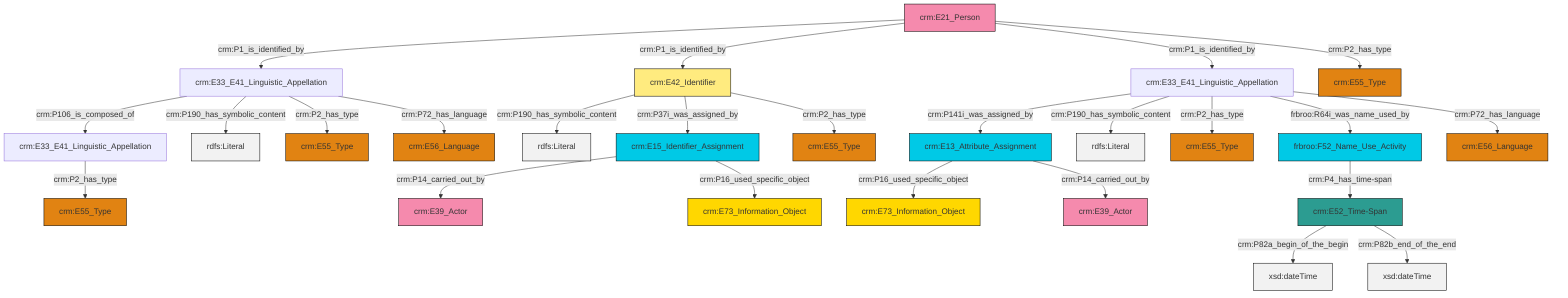 graph TD
classDef Literal fill:#f2f2f2,stroke:#000000;
classDef CRM_Entity fill:#FFFFFF,stroke:#000000;
classDef Temporal_Entity fill:#00C9E6, stroke:#000000;
classDef Type fill:#E18312, stroke:#000000;
classDef Time-Span fill:#2C9C91, stroke:#000000;
classDef Appellation fill:#FFEB7F, stroke:#000000;
classDef Place fill:#008836, stroke:#000000;
classDef Persistent_Item fill:#B266B2, stroke:#000000;
classDef Conceptual_Object fill:#FFD700, stroke:#000000;
classDef Physical_Thing fill:#D2B48C, stroke:#000000;
classDef Actor fill:#f58aad, stroke:#000000;
classDef PC_Classes fill:#4ce600, stroke:#000000;
classDef Multi fill:#cccccc,stroke:#000000;

0["crm:E33_E41_Linguistic_Appellation"]:::Default -->|crm:P106_is_composed_of| 1["crm:E33_E41_Linguistic_Appellation"]:::Default
0["crm:E33_E41_Linguistic_Appellation"]:::Default -->|crm:P190_has_symbolic_content| 4[rdfs:Literal]:::Literal
9["crm:E13_Attribute_Assignment"]:::Temporal_Entity -->|crm:P16_used_specific_object| 7["crm:E73_Information_Object"]:::Conceptual_Object
19["crm:E33_E41_Linguistic_Appellation"]:::Default -->|crm:P141i_was_assigned_by| 9["crm:E13_Attribute_Assignment"]:::Temporal_Entity
5["crm:E21_Person"]:::Actor -->|crm:P1_is_identified_by| 0["crm:E33_E41_Linguistic_Appellation"]:::Default
20["frbroo:F52_Name_Use_Activity"]:::Temporal_Entity -->|crm:P4_has_time-span| 21["crm:E52_Time-Span"]:::Time-Span
2["crm:E15_Identifier_Assignment"]:::Temporal_Entity -->|crm:P14_carried_out_by| 22["crm:E39_Actor"]:::Actor
1["crm:E33_E41_Linguistic_Appellation"]:::Default -->|crm:P2_has_type| 17["crm:E55_Type"]:::Type
28["crm:E42_Identifier"]:::Appellation -->|crm:P190_has_symbolic_content| 29[rdfs:Literal]:::Literal
9["crm:E13_Attribute_Assignment"]:::Temporal_Entity -->|crm:P14_carried_out_by| 30["crm:E39_Actor"]:::Actor
5["crm:E21_Person"]:::Actor -->|crm:P1_is_identified_by| 28["crm:E42_Identifier"]:::Appellation
19["crm:E33_E41_Linguistic_Appellation"]:::Default -->|crm:P190_has_symbolic_content| 33[rdfs:Literal]:::Literal
21["crm:E52_Time-Span"]:::Time-Span -->|crm:P82a_begin_of_the_begin| 34[xsd:dateTime]:::Literal
19["crm:E33_E41_Linguistic_Appellation"]:::Default -->|crm:P2_has_type| 12["crm:E55_Type"]:::Type
5["crm:E21_Person"]:::Actor -->|crm:P1_is_identified_by| 19["crm:E33_E41_Linguistic_Appellation"]:::Default
28["crm:E42_Identifier"]:::Appellation -->|crm:P37i_was_assigned_by| 2["crm:E15_Identifier_Assignment"]:::Temporal_Entity
28["crm:E42_Identifier"]:::Appellation -->|crm:P2_has_type| 41["crm:E55_Type"]:::Type
5["crm:E21_Person"]:::Actor -->|crm:P2_has_type| 38["crm:E55_Type"]:::Type
19["crm:E33_E41_Linguistic_Appellation"]:::Default -->|frbroo:R64i_was_name_used_by| 20["frbroo:F52_Name_Use_Activity"]:::Temporal_Entity
0["crm:E33_E41_Linguistic_Appellation"]:::Default -->|crm:P2_has_type| 15["crm:E55_Type"]:::Type
19["crm:E33_E41_Linguistic_Appellation"]:::Default -->|crm:P72_has_language| 10["crm:E56_Language"]:::Type
0["crm:E33_E41_Linguistic_Appellation"]:::Default -->|crm:P72_has_language| 23["crm:E56_Language"]:::Type
21["crm:E52_Time-Span"]:::Time-Span -->|crm:P82b_end_of_the_end| 46[xsd:dateTime]:::Literal
2["crm:E15_Identifier_Assignment"]:::Temporal_Entity -->|crm:P16_used_specific_object| 35["crm:E73_Information_Object"]:::Conceptual_Object